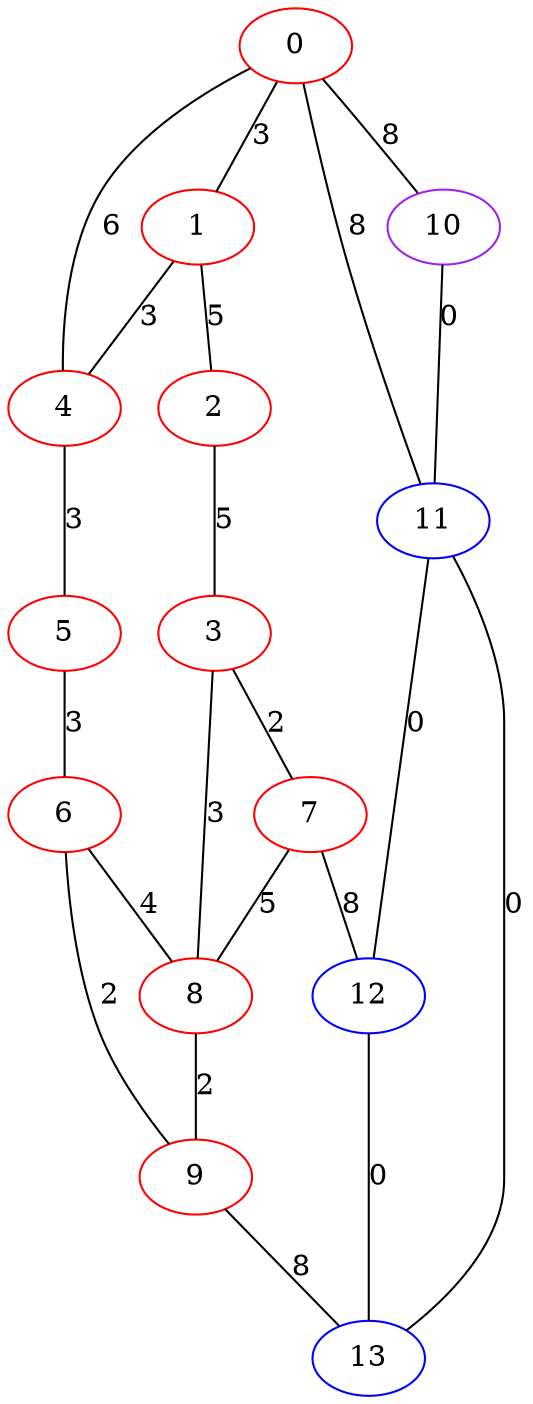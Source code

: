 graph "" {
0 [color=red, weight=1];
1 [color=red, weight=1];
2 [color=red, weight=1];
3 [color=red, weight=1];
4 [color=red, weight=1];
5 [color=red, weight=1];
6 [color=red, weight=1];
7 [color=red, weight=1];
8 [color=red, weight=1];
9 [color=red, weight=1];
10 [color=purple, weight=4];
11 [color=blue, weight=3];
12 [color=blue, weight=3];
13 [color=blue, weight=3];
0 -- 1  [key=0, label=3];
0 -- 10  [key=0, label=8];
0 -- 11  [key=0, label=8];
0 -- 4  [key=0, label=6];
1 -- 2  [key=0, label=5];
1 -- 4  [key=0, label=3];
2 -- 3  [key=0, label=5];
3 -- 8  [key=0, label=3];
3 -- 7  [key=0, label=2];
4 -- 5  [key=0, label=3];
5 -- 6  [key=0, label=3];
6 -- 8  [key=0, label=4];
6 -- 9  [key=0, label=2];
7 -- 8  [key=0, label=5];
7 -- 12  [key=0, label=8];
8 -- 9  [key=0, label=2];
9 -- 13  [key=0, label=8];
10 -- 11  [key=0, label=0];
11 -- 12  [key=0, label=0];
11 -- 13  [key=0, label=0];
12 -- 13  [key=0, label=0];
}
